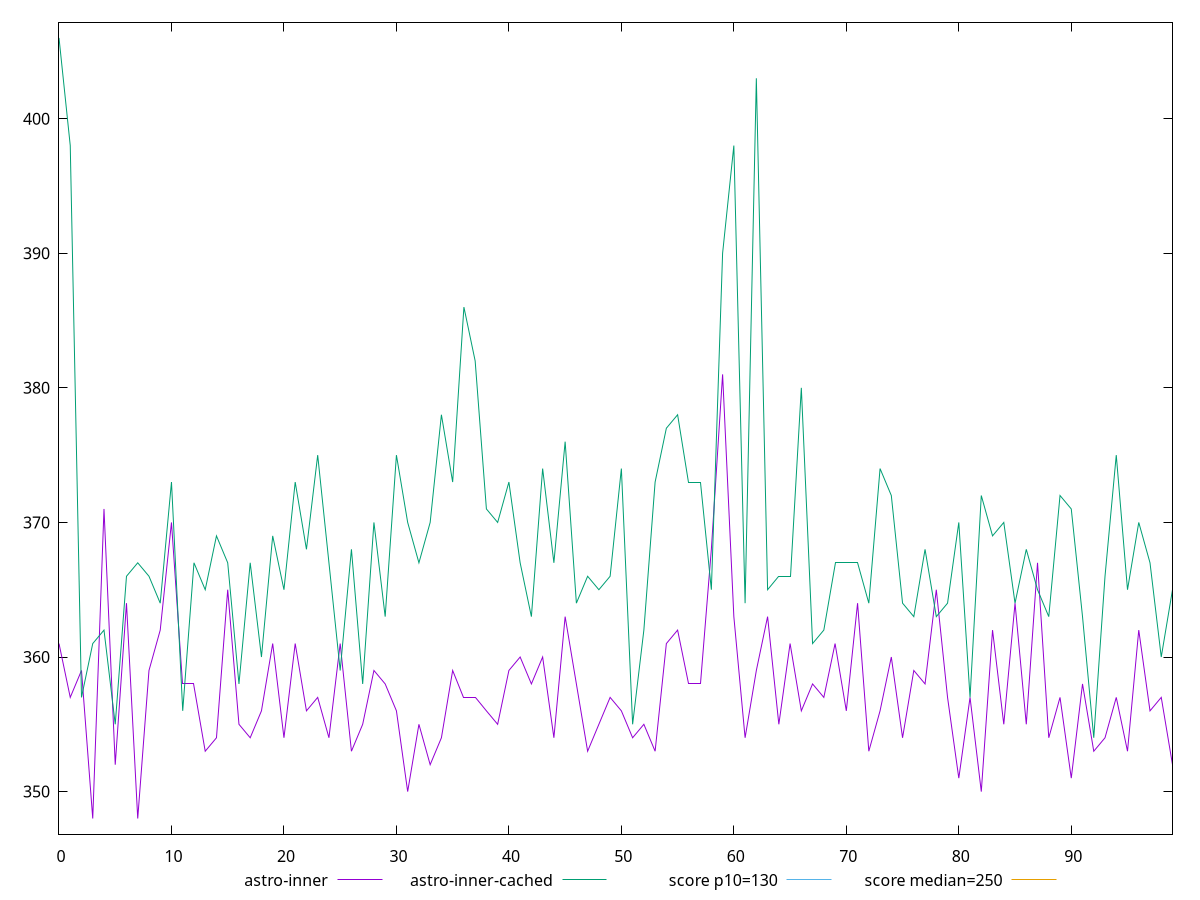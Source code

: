 reset

$astroInner <<EOF
0 361
1 357
2 359
3 348
4 371
5 352
6 364
7 348
8 359
9 362
10 370
11 358
12 358
13 353
14 354
15 365
16 355
17 354
18 356
19 361
20 354
21 361
22 356
23 357
24 354
25 361
26 353
27 355
28 359
29 358
30 356
31 350
32 355
33 352
34 354
35 359
36 357
37 357
38 356
39 355
40 359
41 360
42 358
43 360
44 354
45 363
46 358
47 353
48 355
49 357
50 356
51 354
52 355
53 353
54 361
55 362
56 358
57 358
58 368
59 381
60 363
61 354
62 359
63 363
64 355
65 361
66 356
67 358
68 357
69 361
70 356
71 364
72 353
73 356
74 360
75 354
76 359
77 358
78 365
79 357
80 351
81 357
82 350
83 362
84 355
85 364
86 355
87 367
88 354
89 357
90 351
91 358
92 353
93 354
94 357
95 353
96 362
97 356
98 357
99 352
EOF

$astroInnerCached <<EOF
0 406
1 398
2 357
3 361
4 362
5 355
6 366
7 367
8 366
9 364
10 373
11 356
12 367
13 365
14 369
15 367
16 358
17 367
18 360
19 369
20 365
21 373
22 368
23 375
24 367
25 359
26 368
27 358
28 370
29 363
30 375
31 370
32 367
33 370
34 378
35 373
36 386
37 382
38 371
39 370
40 373
41 367
42 363
43 374
44 367
45 376
46 364
47 366
48 365
49 366
50 374
51 355
52 362
53 373
54 377
55 378
56 373
57 373
58 365
59 390
60 398
61 364
62 403
63 365
64 366
65 366
66 380
67 361
68 362
69 367
70 367
71 367
72 364
73 374
74 372
75 364
76 363
77 368
78 363
79 364
80 370
81 357
82 372
83 369
84 370
85 364
86 368
87 365
88 363
89 372
90 371
91 363
92 354
93 366
94 375
95 365
96 370
97 367
98 360
99 365
EOF

set key outside below
set xrange [0:99]
set yrange [346.84:407.16]
set trange [346.84:407.16]
set terminal svg size 640, 520 enhanced background rgb 'white'
set output "reports/report_00033_2021-03-01T14-23-16.841Z/max-potential-fid/comparison/line/2_vs_3.svg"

plot $astroInner title "astro-inner" with line, \
     $astroInnerCached title "astro-inner-cached" with line, \
     130 title "score p10=130", \
     250 title "score median=250"

reset

